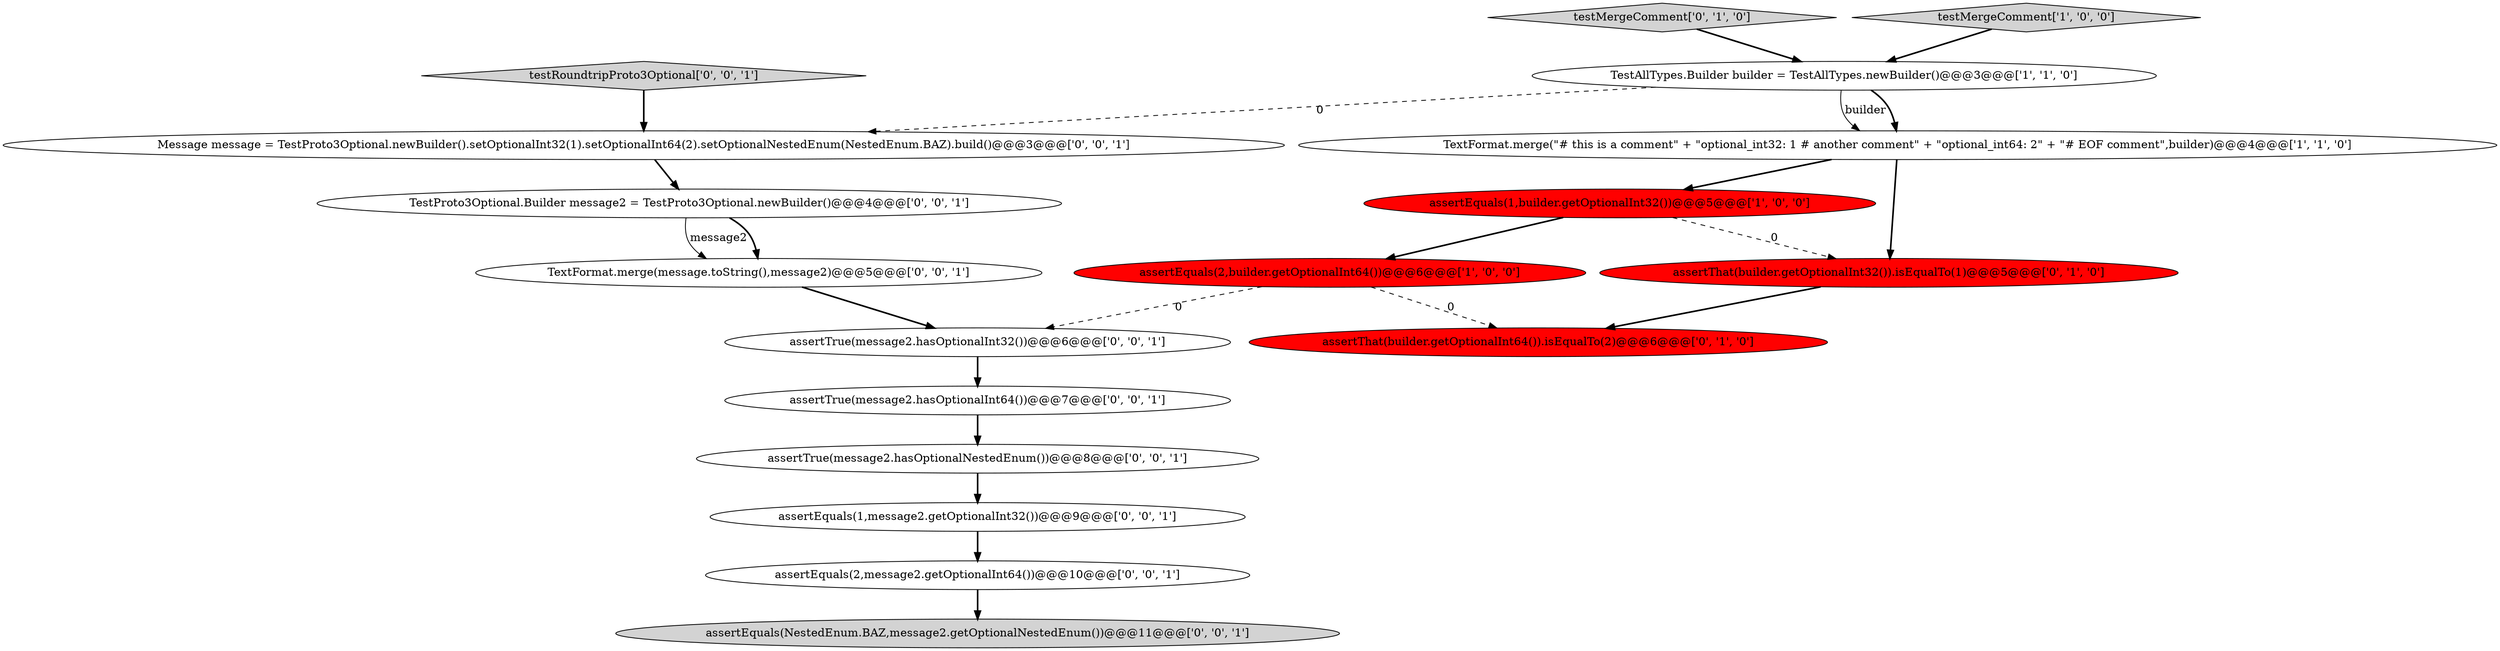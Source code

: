 digraph {
12 [style = filled, label = "TextFormat.merge(message.toString(),message2)@@@5@@@['0', '0', '1']", fillcolor = white, shape = ellipse image = "AAA0AAABBB3BBB"];
6 [style = filled, label = "testMergeComment['0', '1', '0']", fillcolor = lightgray, shape = diamond image = "AAA0AAABBB2BBB"];
13 [style = filled, label = "TestProto3Optional.Builder message2 = TestProto3Optional.newBuilder()@@@4@@@['0', '0', '1']", fillcolor = white, shape = ellipse image = "AAA0AAABBB3BBB"];
4 [style = filled, label = "assertEquals(2,builder.getOptionalInt64())@@@6@@@['1', '0', '0']", fillcolor = red, shape = ellipse image = "AAA1AAABBB1BBB"];
14 [style = filled, label = "Message message = TestProto3Optional.newBuilder().setOptionalInt32(1).setOptionalInt64(2).setOptionalNestedEnum(NestedEnum.BAZ).build()@@@3@@@['0', '0', '1']", fillcolor = white, shape = ellipse image = "AAA0AAABBB3BBB"];
17 [style = filled, label = "assertTrue(message2.hasOptionalNestedEnum())@@@8@@@['0', '0', '1']", fillcolor = white, shape = ellipse image = "AAA0AAABBB3BBB"];
3 [style = filled, label = "assertEquals(1,builder.getOptionalInt32())@@@5@@@['1', '0', '0']", fillcolor = red, shape = ellipse image = "AAA1AAABBB1BBB"];
15 [style = filled, label = "assertEquals(2,message2.getOptionalInt64())@@@10@@@['0', '0', '1']", fillcolor = white, shape = ellipse image = "AAA0AAABBB3BBB"];
7 [style = filled, label = "assertThat(builder.getOptionalInt64()).isEqualTo(2)@@@6@@@['0', '1', '0']", fillcolor = red, shape = ellipse image = "AAA1AAABBB2BBB"];
16 [style = filled, label = "assertEquals(1,message2.getOptionalInt32())@@@9@@@['0', '0', '1']", fillcolor = white, shape = ellipse image = "AAA0AAABBB3BBB"];
2 [style = filled, label = "TestAllTypes.Builder builder = TestAllTypes.newBuilder()@@@3@@@['1', '1', '0']", fillcolor = white, shape = ellipse image = "AAA0AAABBB1BBB"];
5 [style = filled, label = "assertThat(builder.getOptionalInt32()).isEqualTo(1)@@@5@@@['0', '1', '0']", fillcolor = red, shape = ellipse image = "AAA1AAABBB2BBB"];
9 [style = filled, label = "testRoundtripProto3Optional['0', '0', '1']", fillcolor = lightgray, shape = diamond image = "AAA0AAABBB3BBB"];
10 [style = filled, label = "assertTrue(message2.hasOptionalInt32())@@@6@@@['0', '0', '1']", fillcolor = white, shape = ellipse image = "AAA0AAABBB3BBB"];
0 [style = filled, label = "TextFormat.merge(\"# this is a comment\" + \"optional_int32: 1 # another comment\" + \"optional_int64: 2\" + \"# EOF comment\",builder)@@@4@@@['1', '1', '0']", fillcolor = white, shape = ellipse image = "AAA0AAABBB1BBB"];
8 [style = filled, label = "assertEquals(NestedEnum.BAZ,message2.getOptionalNestedEnum())@@@11@@@['0', '0', '1']", fillcolor = lightgray, shape = ellipse image = "AAA0AAABBB3BBB"];
11 [style = filled, label = "assertTrue(message2.hasOptionalInt64())@@@7@@@['0', '0', '1']", fillcolor = white, shape = ellipse image = "AAA0AAABBB3BBB"];
1 [style = filled, label = "testMergeComment['1', '0', '0']", fillcolor = lightgray, shape = diamond image = "AAA0AAABBB1BBB"];
0->3 [style = bold, label=""];
3->5 [style = dashed, label="0"];
16->15 [style = bold, label=""];
2->0 [style = solid, label="builder"];
13->12 [style = solid, label="message2"];
3->4 [style = bold, label=""];
6->2 [style = bold, label=""];
2->0 [style = bold, label=""];
12->10 [style = bold, label=""];
13->12 [style = bold, label=""];
2->14 [style = dashed, label="0"];
4->7 [style = dashed, label="0"];
9->14 [style = bold, label=""];
5->7 [style = bold, label=""];
11->17 [style = bold, label=""];
1->2 [style = bold, label=""];
14->13 [style = bold, label=""];
4->10 [style = dashed, label="0"];
15->8 [style = bold, label=""];
17->16 [style = bold, label=""];
0->5 [style = bold, label=""];
10->11 [style = bold, label=""];
}
